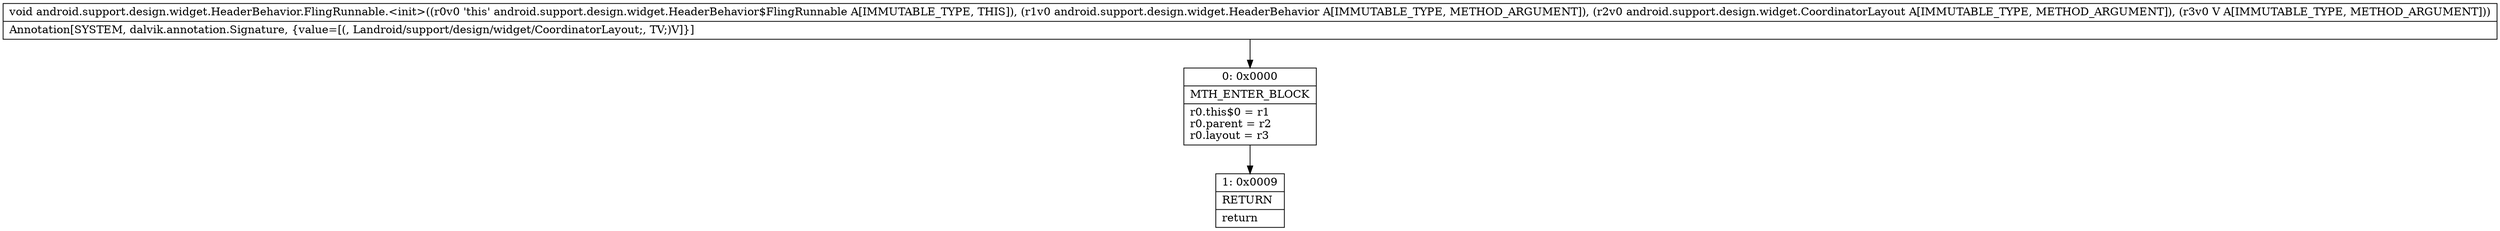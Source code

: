 digraph "CFG forandroid.support.design.widget.HeaderBehavior.FlingRunnable.\<init\>(Landroid\/support\/design\/widget\/HeaderBehavior;Landroid\/support\/design\/widget\/CoordinatorLayout;Landroid\/view\/View;)V" {
Node_0 [shape=record,label="{0\:\ 0x0000|MTH_ENTER_BLOCK\l|r0.this$0 = r1\lr0.parent = r2\lr0.layout = r3\l}"];
Node_1 [shape=record,label="{1\:\ 0x0009|RETURN\l|return\l}"];
MethodNode[shape=record,label="{void android.support.design.widget.HeaderBehavior.FlingRunnable.\<init\>((r0v0 'this' android.support.design.widget.HeaderBehavior$FlingRunnable A[IMMUTABLE_TYPE, THIS]), (r1v0 android.support.design.widget.HeaderBehavior A[IMMUTABLE_TYPE, METHOD_ARGUMENT]), (r2v0 android.support.design.widget.CoordinatorLayout A[IMMUTABLE_TYPE, METHOD_ARGUMENT]), (r3v0 V A[IMMUTABLE_TYPE, METHOD_ARGUMENT]))  | Annotation[SYSTEM, dalvik.annotation.Signature, \{value=[(, Landroid\/support\/design\/widget\/CoordinatorLayout;, TV;)V]\}]\l}"];
MethodNode -> Node_0;
Node_0 -> Node_1;
}

